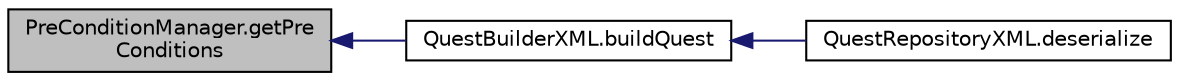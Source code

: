 digraph "PreConditionManager.getPreConditions"
{
  edge [fontname="Helvetica",fontsize="10",labelfontname="Helvetica",labelfontsize="10"];
  node [fontname="Helvetica",fontsize="10",shape=record];
  rankdir="LR";
  Node10 [label="PreConditionManager.getPre\lConditions",height=0.2,width=0.4,color="black", fillcolor="grey75", style="filled", fontcolor="black"];
  Node10 -> Node11 [dir="back",color="midnightblue",fontsize="10",style="solid",fontname="Helvetica"];
  Node11 [label="QuestBuilderXML.buildQuest",height=0.2,width=0.4,color="black", fillcolor="white", style="filled",URL="$class_quest_builder_x_m_l.html#a6098d83542583b2377b02bc2366666d4",tooltip="Developed by: Peao (rngs); Builds the quest from the Quest XML element. "];
  Node11 -> Node12 [dir="back",color="midnightblue",fontsize="10",style="solid",fontname="Helvetica"];
  Node12 [label="QuestRepositoryXML.deserialize",height=0.2,width=0.4,color="black", fillcolor="white", style="filled",URL="$class_quest_repository_x_m_l.html#a2c999bcc8c41f97dd040e0060f114f3b",tooltip="Build the Quest Repository by deserealizing the specified questCollectionFileName. "];
}
